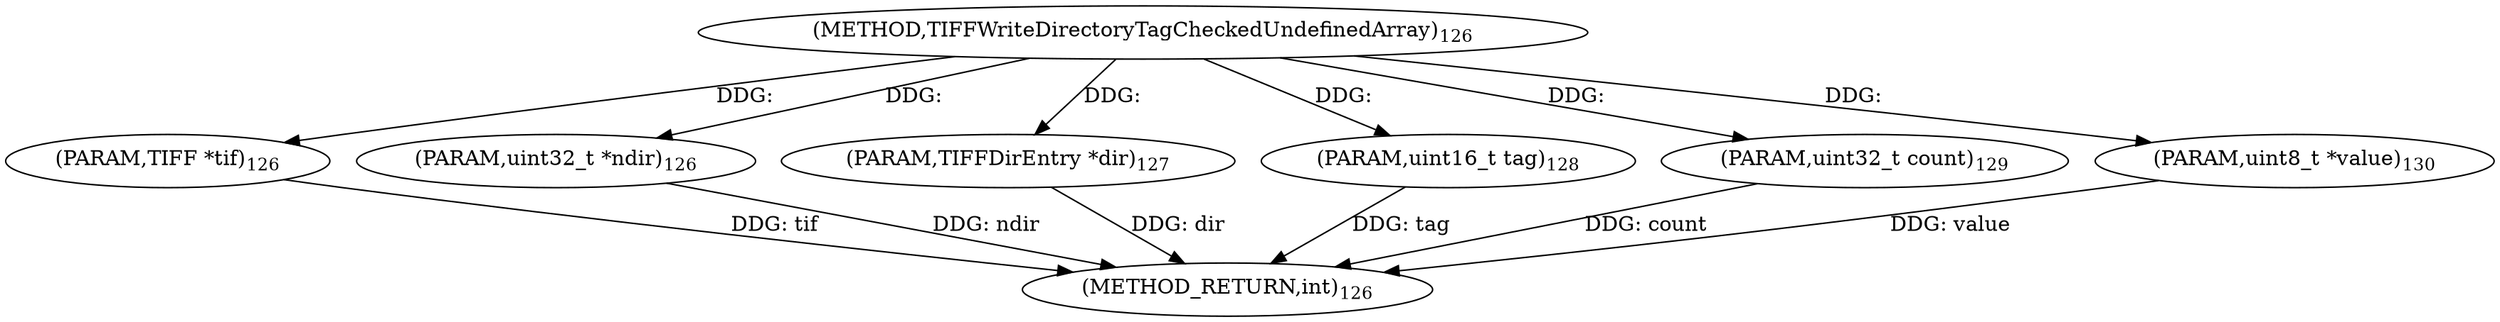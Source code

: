 digraph "TIFFWriteDirectoryTagCheckedUndefinedArray" {  
"64166" [label = <(METHOD,TIFFWriteDirectoryTagCheckedUndefinedArray)<SUB>126</SUB>> ]
"64173" [label = <(METHOD_RETURN,int)<SUB>126</SUB>> ]
"64167" [label = <(PARAM,TIFF *tif)<SUB>126</SUB>> ]
"64168" [label = <(PARAM,uint32_t *ndir)<SUB>126</SUB>> ]
"64169" [label = <(PARAM,TIFFDirEntry *dir)<SUB>127</SUB>> ]
"64170" [label = <(PARAM,uint16_t tag)<SUB>128</SUB>> ]
"64171" [label = <(PARAM,uint32_t count)<SUB>129</SUB>> ]
"64172" [label = <(PARAM,uint8_t *value)<SUB>130</SUB>> ]
  "64167" -> "64173"  [ label = "DDG: tif"] 
  "64168" -> "64173"  [ label = "DDG: ndir"] 
  "64169" -> "64173"  [ label = "DDG: dir"] 
  "64170" -> "64173"  [ label = "DDG: tag"] 
  "64171" -> "64173"  [ label = "DDG: count"] 
  "64172" -> "64173"  [ label = "DDG: value"] 
  "64166" -> "64167"  [ label = "DDG: "] 
  "64166" -> "64168"  [ label = "DDG: "] 
  "64166" -> "64169"  [ label = "DDG: "] 
  "64166" -> "64170"  [ label = "DDG: "] 
  "64166" -> "64171"  [ label = "DDG: "] 
  "64166" -> "64172"  [ label = "DDG: "] 
}
